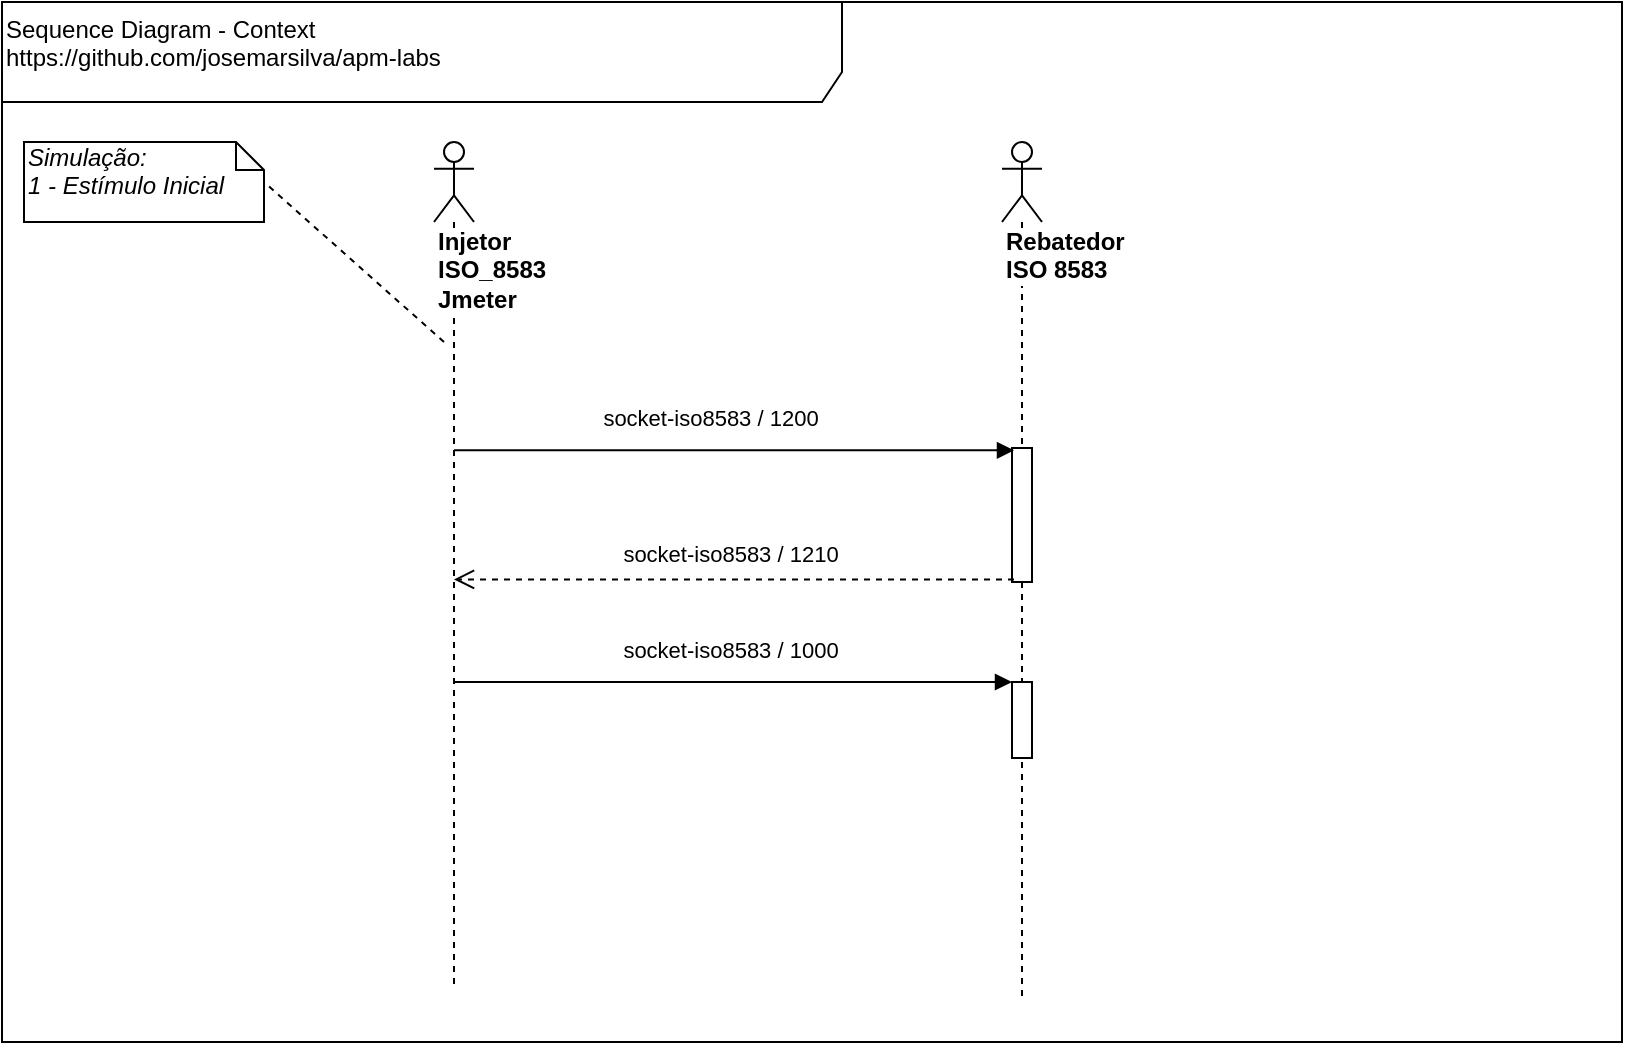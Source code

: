 <mxfile version="13.7.8" type="device"><diagram id="9e7c5bde-651a-596e-e7a2-a8a9bbe47cd4" name="Página-1"><mxGraphModel dx="868" dy="534" grid="1" gridSize="10" guides="1" tooltips="1" connect="1" arrows="1" fold="1" page="1" pageScale="1" pageWidth="827" pageHeight="1169" background="#ffffff" math="0" shadow="0"><root><mxCell id="0"/><mxCell id="1" parent="0"/><mxCell id="TDG12jDj04-TZ9WR3QRp-41" value="&lt;div&gt;&lt;/div&gt;Sequence Diagram - Context&lt;br&gt;https://github.com/josemarsilva/apm-labs&lt;div&gt;&lt;br&gt;&lt;/div&gt;" style="shape=umlFrame;whiteSpace=wrap;html=1;width=420;height=50;verticalAlign=top;align=left;" parent="1" vertex="1"><mxGeometry x="9" y="10" width="810" height="520" as="geometry"/></mxCell><mxCell id="4" value="&lt;span&gt;Injetor&amp;nbsp;&lt;br&gt;ISO_8583&lt;br&gt;&lt;/span&gt;Jmeter&lt;span&gt;&lt;br&gt;&lt;/span&gt;" style="shape=umlLifeline;participant=umlActor;perimeter=lifelinePerimeter;whiteSpace=wrap;html=1;container=1;collapsible=0;recursiveResize=0;verticalAlign=top;spacingTop=36;labelBackgroundColor=#ffffff;outlineConnect=0;align=left;fontStyle=1" parent="1" vertex="1"><mxGeometry x="225" y="80" width="20" height="423" as="geometry"/></mxCell><mxCell id="8" value="Rebatedor&lt;br&gt;ISO 8583" style="shape=umlLifeline;participant=umlActor;perimeter=lifelinePerimeter;whiteSpace=wrap;html=1;container=1;collapsible=0;recursiveResize=0;verticalAlign=top;spacingTop=36;labelBackgroundColor=#ffffff;outlineConnect=0;align=left;fontStyle=1" parent="1" vertex="1"><mxGeometry x="509" y="80" width="20" height="430" as="geometry"/></mxCell><mxCell id="19" value="" style="html=1;points=[];perimeter=orthogonalPerimeter;" parent="8" vertex="1"><mxGeometry x="5" y="153" width="10" height="67" as="geometry"/></mxCell><mxCell id="36" value="" style="html=1;points=[];perimeter=orthogonalPerimeter;" parent="8" vertex="1"><mxGeometry x="5" y="270" width="10" height="38" as="geometry"/></mxCell><mxCell id="20" value="socket-iso8583 / 1200" style="html=1;verticalAlign=bottom;endArrow=block;entryX=0.1;entryY=0.017;entryPerimeter=0;" parent="1" source="4" target="19" edge="1"><mxGeometry x="-0.091" y="7" relative="1" as="geometry"><mxPoint x="252" y="234" as="sourcePoint"/><mxPoint x="1240" y="296" as="targetPoint"/><mxPoint as="offset"/></mxGeometry></mxCell><mxCell id="21" value="socket-iso8583 / 1210" style="html=1;verticalAlign=bottom;endArrow=open;dashed=1;endSize=8;exitX=0.1;exitY=0.981;exitPerimeter=0;" parent="1" source="19" target="4" edge="1"><mxGeometry x="0.016" y="-4" relative="1" as="geometry"><mxPoint x="234.5" y="733" as="targetPoint"/><mxPoint as="offset"/><mxPoint x="514" y="733" as="sourcePoint"/></mxGeometry></mxCell><mxCell id="37" value="socket-iso8583 / 1000" style="html=1;verticalAlign=bottom;endArrow=block;entryX=0;entryY=0;" parent="1" source="4" target="36" edge="1"><mxGeometry x="-0.016" y="7" relative="1" as="geometry"><mxPoint x="290" y="350" as="sourcePoint"/><mxPoint as="offset"/></mxGeometry></mxCell><mxCell id="39" value="&lt;span&gt;Simulação:&lt;/span&gt;&lt;br&gt;1 - Estímulo Inicial" style="shape=note;whiteSpace=wrap;html=1;size=14;verticalAlign=top;align=left;spacingTop=-6;fontStyle=2" parent="1" vertex="1"><mxGeometry x="20" y="80" width="120" height="40" as="geometry"/></mxCell><mxCell id="41" value="" style="html=1;verticalAlign=bottom;endArrow=none;dashed=1;endSize=8;endFill=0;entryX=1;entryY=0.5;" parent="1" target="39" edge="1"><mxGeometry relative="1" as="geometry"><mxPoint x="230" y="180" as="sourcePoint"/><mxPoint x="-100" y="190" as="targetPoint"/></mxGeometry></mxCell></root></mxGraphModel></diagram></mxfile>